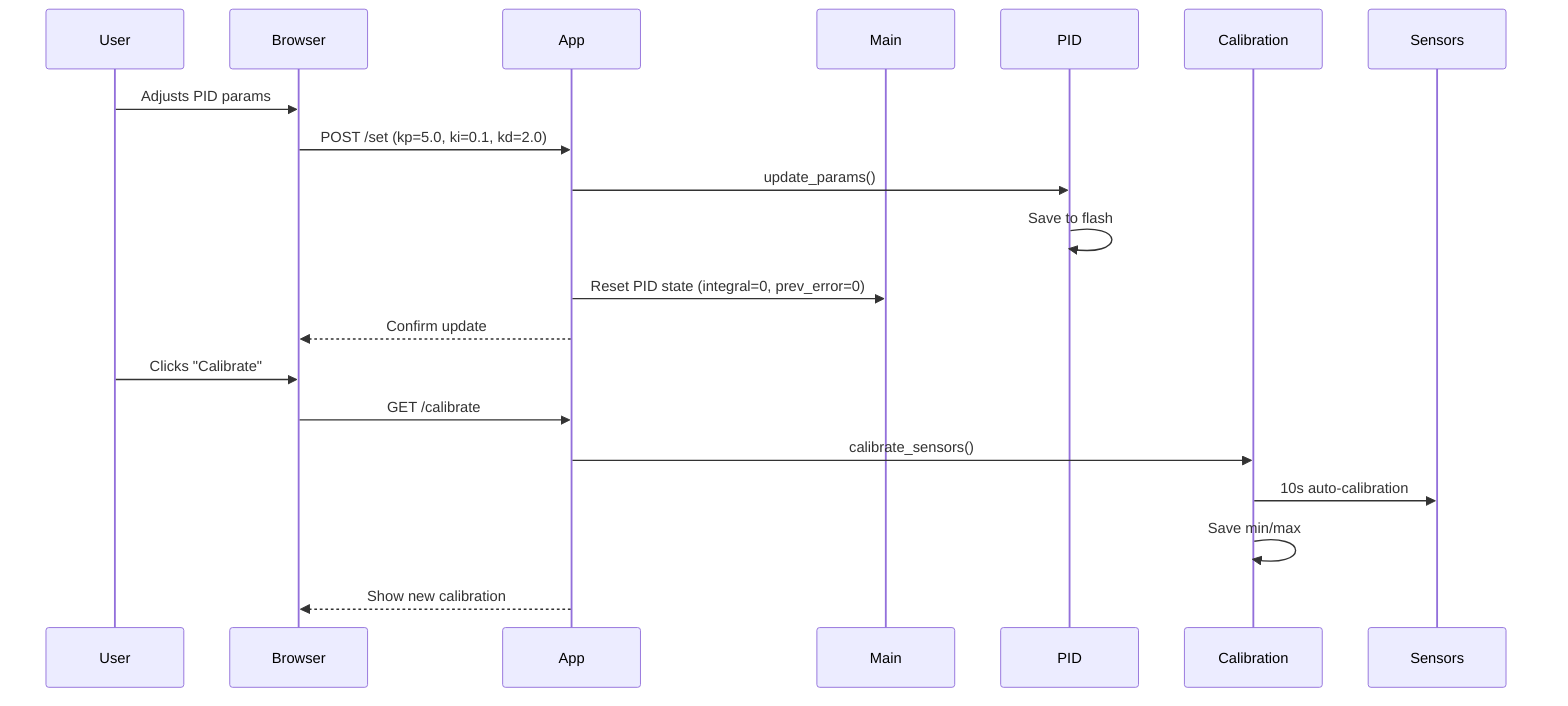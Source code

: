 sequenceDiagram
    participant User
    participant Browser
    participant App
    participant Main

    User->>Browser: Adjusts PID params
    Browser->>App: POST /set (kp=5.0, ki=0.1, kd=2.0)
    App->>PID: update_params()
    PID->>PID: Save to flash
    App->>Main: Reset PID state (integral=0, prev_error=0)
    App-->>Browser: Confirm update
    
    User->>Browser: Clicks "Calibrate"
    Browser->>App: GET /calibrate
    App->>Calibration: calibrate_sensors()
    Calibration->>Sensors: 10s auto-calibration
    Calibration->>Calibration: Save min/max
    App-->>Browser: Show new calibration